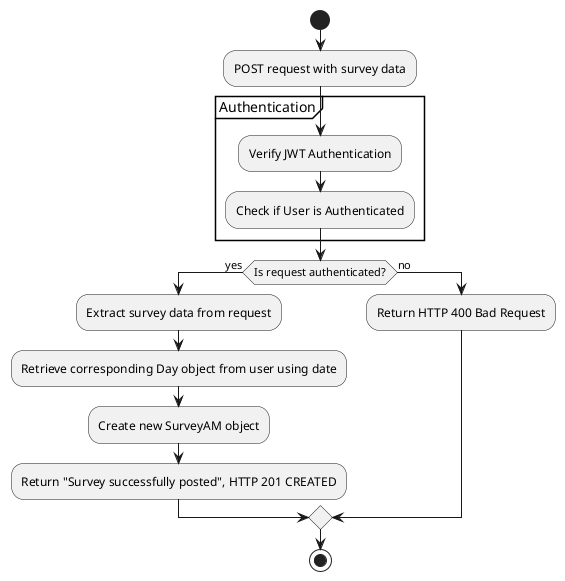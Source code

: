 @startuml SurveyAMUpload
start
:POST request with survey data;
partition Authentication {
    :Verify JWT Authentication;
    :Check if User is Authenticated;
}
if (Is request authenticated?) then (yes)
    :Extract survey data from request;
    :Retrieve corresponding Day object from user using date;
    :Create new SurveyAM object;
    :Return "Survey successfully posted", HTTP 201 CREATED;
else (no)
    :Return HTTP 400 Bad Request;
endif
stop
@enduml

